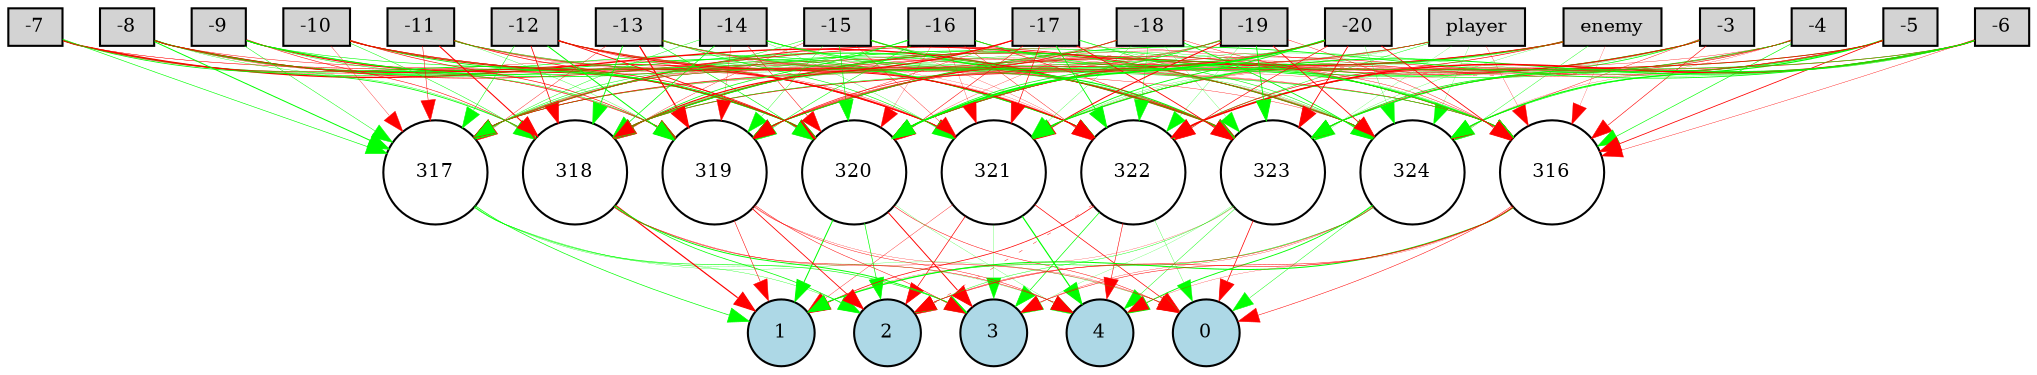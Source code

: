 digraph {
	node [fontsize=9 height=0.2 shape=circle width=0.2]
	player [fillcolor=lightgray shape=box style=filled]
	enemy [fillcolor=lightgray shape=box style=filled]
	-3 [fillcolor=lightgray shape=box style=filled]
	-4 [fillcolor=lightgray shape=box style=filled]
	-5 [fillcolor=lightgray shape=box style=filled]
	-6 [fillcolor=lightgray shape=box style=filled]
	-7 [fillcolor=lightgray shape=box style=filled]
	-8 [fillcolor=lightgray shape=box style=filled]
	-9 [fillcolor=lightgray shape=box style=filled]
	-10 [fillcolor=lightgray shape=box style=filled]
	-11 [fillcolor=lightgray shape=box style=filled]
	-12 [fillcolor=lightgray shape=box style=filled]
	-13 [fillcolor=lightgray shape=box style=filled]
	-14 [fillcolor=lightgray shape=box style=filled]
	-15 [fillcolor=lightgray shape=box style=filled]
	-16 [fillcolor=lightgray shape=box style=filled]
	-17 [fillcolor=lightgray shape=box style=filled]
	-18 [fillcolor=lightgray shape=box style=filled]
	-19 [fillcolor=lightgray shape=box style=filled]
	-20 [fillcolor=lightgray shape=box style=filled]
	0 [fillcolor=lightblue style=filled]
	1 [fillcolor=lightblue style=filled]
	2 [fillcolor=lightblue style=filled]
	3 [fillcolor=lightblue style=filled]
	4 [fillcolor=lightblue style=filled]
	320 [fillcolor=white style=filled]
	321 [fillcolor=white style=filled]
	322 [fillcolor=white style=filled]
	323 [fillcolor=white style=filled]
	324 [fillcolor=white style=filled]
	316 [fillcolor=white style=filled]
	317 [fillcolor=white style=filled]
	318 [fillcolor=white style=filled]
	319 [fillcolor=white style=filled]
	player -> 316 [color=red penwidth=0.13621544589552576 style=solid]
	player -> 317 [color=green penwidth=0.22394297550741948 style=solid]
	player -> 318 [color=red penwidth=0.21442066200266674 style=solid]
	player -> 319 [color=red penwidth=0.18662867298115327 style=solid]
	player -> 320 [color=green penwidth=0.13286232751910362 style=solid]
	player -> 321 [color=green penwidth=0.12030229174879387 style=solid]
	player -> 322 [color=green penwidth=0.22375783851543254 style=solid]
	player -> 323 [color=green penwidth=0.10030710841681292 style=solid]
	player -> 324 [color=green penwidth=0.10332398674288616 style=solid]
	enemy -> 316 [color=red penwidth=0.10581959097101246 style=solid]
	enemy -> 317 [color=red penwidth=0.4160199479871399 style=solid]
	enemy -> 318 [color=red penwidth=0.41998914307375923 style=solid]
	enemy -> 319 [color=green penwidth=0.15381352776328794 style=solid]
	enemy -> 320 [color=green penwidth=0.48723755108557354 style=solid]
	enemy -> 321 [color=green penwidth=0.11919816833460879 style=solid]
	enemy -> 322 [color=red penwidth=0.3236872564936031 style=solid]
	enemy -> 323 [color=green penwidth=0.11972305063448888 style=solid]
	enemy -> 324 [color=green penwidth=0.1919909867131422 style=solid]
	-3 -> 316 [color=red penwidth=0.28274671106658966 style=solid]
	-3 -> 317 [color=red penwidth=0.12346493911294618 style=solid]
	-3 -> 318 [color=green penwidth=0.4166785232115009 style=solid]
	-3 -> 319 [color=red penwidth=0.40225672627502407 style=solid]
	-3 -> 320 [color=red penwidth=0.2763468186051403 style=solid]
	-3 -> 321 [color=red penwidth=0.13464805883342773 style=solid]
	-3 -> 322 [color=green penwidth=0.1221326139449477 style=solid]
	-3 -> 323 [color=green penwidth=0.3669777951434692 style=solid]
	-3 -> 324 [color=red penwidth=0.19927174914851367 style=solid]
	-4 -> 316 [color=green penwidth=0.30563462032272726 style=solid]
	-4 -> 317 [color=red penwidth=0.17002442321495953 style=solid]
	-4 -> 318 [color=green penwidth=0.290505613743007 style=solid]
	-4 -> 319 [color=red penwidth=0.17742692189137105 style=dotted]
	-4 -> 320 [color=red penwidth=0.2014557254521045 style=solid]
	-4 -> 321 [color=red penwidth=0.20756939574250033 style=solid]
	-4 -> 322 [color=green penwidth=0.14095746297424178 style=solid]
	-4 -> 323 [color=red penwidth=0.302023515435085 style=solid]
	-4 -> 324 [color=red penwidth=0.11155303289487065 style=solid]
	-5 -> 316 [color=red penwidth=0.3857796779608603 style=solid]
	-5 -> 317 [color=green penwidth=0.3061152027744132 style=solid]
	-5 -> 318 [color=red penwidth=0.40346639814584373 style=solid]
	-5 -> 319 [color=red penwidth=0.17522685754392653 style=solid]
	-5 -> 320 [color=red penwidth=0.2663826904052746 style=solid]
	-5 -> 321 [color=green penwidth=0.1447547329129707 style=solid]
	-5 -> 322 [color=red penwidth=0.3211836799173623 style=solid]
	-5 -> 323 [color=green penwidth=0.38832858520919955 style=solid]
	-5 -> 324 [color=green penwidth=0.5774644643134342 style=solid]
	-6 -> 316 [color=red penwidth=0.18471630183780163 style=solid]
	-6 -> 317 [color=red penwidth=0.3364695505533887 style=solid]
	-6 -> 318 [color=green penwidth=0.25424923486228557 style=solid]
	-6 -> 319 [color=green penwidth=0.40311950925080553 style=solid]
	-6 -> 320 [color=green penwidth=0.17054874057782066 style=solid]
	-6 -> 321 [color=green penwidth=0.5027599828464302 style=solid]
	-6 -> 322 [color=red penwidth=0.7418253806937182 style=solid]
	-6 -> 323 [color=green penwidth=0.41613953471615583 style=solid]
	-6 -> 324 [color=green penwidth=0.2700002955794393 style=solid]
	-7 -> 316 [color=red penwidth=0.14526115108820928 style=solid]
	-7 -> 317 [color=green penwidth=0.29813243406693796 style=solid]
	-7 -> 318 [color=green penwidth=0.39519589749180484 style=solid]
	-7 -> 319 [color=red penwidth=0.22105435255802502 style=solid]
	-7 -> 320 [color=green penwidth=0.44989290672266324 style=solid]
	-7 -> 321 [color=red penwidth=0.1764136063182222 style=solid]
	-7 -> 322 [color=green penwidth=0.3051246504427302 style=solid]
	-7 -> 323 [color=red penwidth=0.6601447414530677 style=solid]
	-7 -> 324 [color=red penwidth=0.17581517405750174 style=solid]
	-8 -> 316 [color=red penwidth=0.22665692350386876 style=solid]
	-8 -> 317 [color=green penwidth=0.4701054454228357 style=solid]
	-8 -> 318 [color=green penwidth=0.17728369005162878 style=solid]
	-8 -> 319 [color=red penwidth=0.18349971736187906 style=solid]
	-8 -> 320 [color=green penwidth=0.5740311516430213 style=solid]
	-8 -> 321 [color=red penwidth=0.42792748576330053 style=solid]
	-8 -> 322 [color=green penwidth=0.4227366969583095 style=solid]
	-8 -> 323 [color=green penwidth=0.39177417088063393 style=solid]
	-8 -> 324 [color=red penwidth=0.364894820861967 style=solid]
	-9 -> 316 [color=green penwidth=0.27894393310307897 style=solid]
	-9 -> 317 [color=green penwidth=0.2333077870312172 style=solid]
	-9 -> 318 [color=red penwidth=0.26768294961268335 style=solid]
	-9 -> 319 [color=green penwidth=0.24854715735564742 style=solid]
	-9 -> 320 [color=red penwidth=0.4513624247133581 style=solid]
	-9 -> 321 [color=red penwidth=0.22527447728894565 style=solid]
	-9 -> 322 [color=red penwidth=0.10916935585958693 style=solid]
	-9 -> 323 [color=green penwidth=0.3186466804229149 style=solid]
	-9 -> 324 [color=green penwidth=0.39169023398477343 style=solid]
	-10 -> 316 [color=red penwidth=0.14645054249573317 style=solid]
	-10 -> 317 [color=red penwidth=0.15948617191059605 style=solid]
	-10 -> 318 [color=green penwidth=0.2392970360157549 style=solid]
	-10 -> 319 [color=red penwidth=0.3072663329277764 style=solid]
	-10 -> 320 [color=green penwidth=0.4197718259491213 style=solid]
	-10 -> 321 [color=red penwidth=0.5095932383782594 style=solid]
	-10 -> 322 [color=green penwidth=0.2951708218243825 style=solid]
	-10 -> 323 [color=red penwidth=0.2658934464190478 style=solid]
	-10 -> 324 [color=red penwidth=0.1529597321113682 style=solid]
	-11 -> 316 [color=green penwidth=0.1648405670852558 style=solid]
	-11 -> 317 [color=red penwidth=0.23250454127965808 style=solid]
	-11 -> 318 [color=red penwidth=0.5089877970248095 style=solid]
	-11 -> 319 [color=green penwidth=0.15130499799771607 style=solid]
	-11 -> 320 [color=red penwidth=0.34968691230441046 style=solid]
	-11 -> 321 [color=red penwidth=0.11840765994401276 style=solid]
	-11 -> 322 [color=red penwidth=0.3281289942775923 style=solid]
	-11 -> 323 [color=green penwidth=0.13669189264903842 style=solid]
	-11 -> 324 [color=red penwidth=0.13944374185212213 style=solid]
	-12 -> 316 [color=red penwidth=0.3017787840616249 style=solid]
	-12 -> 317 [color=green penwidth=0.2531519252184716 style=solid]
	-12 -> 318 [color=red penwidth=0.372247253763728 style=solid]
	-12 -> 319 [color=green penwidth=0.4714917863686756 style=solid]
	-12 -> 320 [color=red penwidth=0.42545748619967305 style=solid]
	-12 -> 321 [color=red penwidth=0.17228667397821693 style=solid]
	-12 -> 322 [color=red penwidth=0.4822712342555945 style=solid]
	-12 -> 323 [color=red penwidth=0.29862575843257 style=solid]
	-12 -> 324 [color=green penwidth=0.1442982154358048 style=solid]
	-13 -> 316 [color=green penwidth=0.2520840164496795 style=solid]
	-13 -> 317 [color=red penwidth=0.1838657709696633 style=solid]
	-13 -> 318 [color=green penwidth=0.41382166444265134 style=solid]
	-13 -> 319 [color=red penwidth=0.5856937350080212 style=solid]
	-13 -> 320 [color=green penwidth=0.3080757767128254 style=solid]
	-13 -> 321 [color=green penwidth=0.2958665879504039 style=solid]
	-13 -> 322 [color=red penwidth=0.11147187273607194 style=solid]
	-13 -> 323 [color=red penwidth=0.2610739557711155 style=solid]
	-13 -> 324 [color=red penwidth=0.181522092222136 style=solid]
	-14 -> 316 [color=green penwidth=0.32091613884587544 style=solid]
	-14 -> 317 [color=green penwidth=0.20867744985588926 style=solid]
	-14 -> 318 [color=green penwidth=0.3464431497086167 style=solid]
	-14 -> 319 [color=red penwidth=0.13455225762096834 style=solid]
	-14 -> 320 [color=red penwidth=0.2388145834636513 style=solid]
	-14 -> 321 [color=green penwidth=0.13510447721701047 style=solid]
	-14 -> 322 [color=red penwidth=0.10765566671128912 style=solid]
	-14 -> 323 [color=green penwidth=0.293006080277932 style=solid]
	-14 -> 324 [color=green penwidth=0.14810071133666933 style=solid]
	-15 -> 316 [color=green penwidth=0.190094508670382 style=solid]
	-15 -> 317 [color=green penwidth=0.23864418890463768 style=solid]
	-15 -> 318 [color=red penwidth=0.1677110743006824 style=solid]
	-15 -> 319 [color=green penwidth=0.16898921695983593 style=solid]
	-15 -> 320 [color=green penwidth=0.31039010733517736 style=solid]
	-15 -> 321 [color=red penwidth=0.17090928232463704 style=solid]
	-15 -> 322 [color=red penwidth=0.12119764364804443 style=solid]
	-15 -> 323 [color=green penwidth=0.5480598545962545 style=solid]
	-15 -> 324 [color=red penwidth=0.11538138337921534 style=solid]
	-16 -> 316 [color=green penwidth=0.34547191421682943 style=solid]
	-16 -> 317 [color=green penwidth=0.27350473825473354 style=solid]
	-16 -> 318 [color=green penwidth=0.3546570666592168 style=solid]
	-16 -> 319 [color=green penwidth=0.26013044427224663 style=solid]
	-16 -> 320 [color=red penwidth=0.11293694334790966 style=solid]
	-16 -> 321 [color=red penwidth=0.13204110483172865 style=solid]
	-16 -> 322 [color=red penwidth=0.20194232477332735 style=solid]
	-16 -> 323 [color=red penwidth=0.2668621309682136 style=solid]
	-16 -> 324 [color=green penwidth=0.15254759774391619 style=solid]
	-17 -> 316 [color=green penwidth=0.14800607892908924 style=solid]
	-17 -> 317 [color=red penwidth=0.21297225426502936 style=solid]
	-17 -> 318 [color=red penwidth=0.5745297265424003 style=solid]
	-17 -> 319 [color=red penwidth=0.17376920090280412 style=solid]
	-17 -> 320 [color=red penwidth=0.26553562903519645 style=solid]
	-17 -> 321 [color=red penwidth=0.31601484393973744 style=solid]
	-17 -> 322 [color=green penwidth=0.42498196246225073 style=solid]
	-17 -> 323 [color=red penwidth=0.41693774618266133 style=solid]
	-17 -> 324 [color=green penwidth=0.27839829455477727 style=solid]
	-18 -> 316 [color=red penwidth=0.19833073481796792 style=solid]
	-18 -> 317 [color=red penwidth=0.11664632345138232 style=solid]
	-18 -> 318 [color=green penwidth=0.20001312572160268 style=solid]
	-18 -> 319 [color=red penwidth=0.31740760465962436 style=solid]
	-18 -> 320 [color=red penwidth=0.1331378498047622 style=solid]
	-18 -> 321 [color=green penwidth=0.13837894329999728 style=solid]
	-18 -> 322 [color=green penwidth=0.18942962728128082 style=solid]
	-18 -> 323 [color=green penwidth=0.11380244287934983 style=solid]
	-18 -> 324 [color=green penwidth=0.39544602607397006 style=solid]
	-19 -> 316 [color=red penwidth=0.19923040897433894 style=solid]
	-19 -> 317 [color=red penwidth=0.1274185040920141 style=solid]
	-19 -> 318 [color=green penwidth=0.1626923153308403 style=solid]
	-19 -> 319 [color=red penwidth=0.19413033816788727 style=solid]
	-19 -> 320 [color=green penwidth=0.35940106484989454 style=solid]
	-19 -> 321 [color=red penwidth=0.49143775855016636 style=solid]
	-19 -> 322 [color=green penwidth=0.1292462758792838 style=solid]
	-19 -> 323 [color=green penwidth=0.42593889804764906 style=solid]
	-19 -> 324 [color=red penwidth=0.3921883035028646 style=solid]
	-20 -> 316 [color=red penwidth=0.3947237736860597 style=solid]
	-20 -> 317 [color=green penwidth=0.19300290580820362 style=solid]
	-20 -> 318 [color=red penwidth=0.13599579834639475 style=solid]
	-20 -> 319 [color=red penwidth=0.19217163273250992 style=solid]
	-20 -> 320 [color=green penwidth=0.8779011181800433 style=solid]
	-20 -> 321 [color=green penwidth=0.42509755668909066 style=solid]
	-20 -> 322 [color=red penwidth=0.3125919227611208 style=solid]
	-20 -> 323 [color=red penwidth=0.40817253015240185 style=solid]
	-20 -> 324 [color=green penwidth=0.13871170143939351 style=solid]
	316 -> 0 [color=red penwidth=0.2484791461036808 style=solid]
	316 -> 1 [color=green penwidth=0.4964365639398455 style=solid]
	316 -> 2 [color=red penwidth=0.2547639787756878 style=solid]
	316 -> 3 [color=red penwidth=0.24521939655636774 style=solid]
	316 -> 4 [color=red penwidth=0.1187071698352333 style=solid]
	317 -> 0 [color=green penwidth=0.1223820939207611 style=solid]
	317 -> 1 [color=green penwidth=0.3300642712860403 style=solid]
	317 -> 2 [color=green penwidth=0.16237034227296887 style=solid]
	317 -> 3 [color=green penwidth=0.29189985155877707 style=solid]
	317 -> 4 [color=green penwidth=0.1150128891488396 style=solid]
	318 -> 0 [color=red penwidth=0.1629099995931726 style=solid]
	318 -> 1 [color=red penwidth=0.5630220415385657 style=solid]
	318 -> 2 [color=green penwidth=0.352055206642222 style=solid]
	318 -> 3 [color=green penwidth=0.4538739442115418 style=solid]
	318 -> 4 [color=red penwidth=0.24086834755438688 style=solid]
	319 -> 0 [color=red penwidth=0.13092902310656668 style=solid]
	319 -> 1 [color=red penwidth=0.2603917745602825 style=solid]
	319 -> 2 [color=red penwidth=0.3985315381433149 style=solid]
	319 -> 3 [color=red penwidth=0.23248937469830266 style=solid]
	319 -> 4 [color=red penwidth=0.2119653843023404 style=solid]
	320 -> 0 [color=red penwidth=0.23821232758840577 style=solid]
	320 -> 1 [color=green penwidth=0.48283496378346713 style=solid]
	320 -> 2 [color=green penwidth=0.32545037334768245 style=solid]
	320 -> 3 [color=red penwidth=0.45663564874724505 style=solid]
	320 -> 4 [color=green penwidth=0.11808075540708599 style=solid]
	321 -> 0 [color=red penwidth=0.3343548282258351 style=solid]
	321 -> 1 [color=red penwidth=0.1724777139152739 style=solid]
	321 -> 2 [color=red penwidth=0.32608640571264896 style=solid]
	321 -> 3 [color=green penwidth=0.12456041433054854 style=solid]
	321 -> 4 [color=green penwidth=0.5611102142650382 style=solid]
	322 -> 0 [color=green penwidth=0.1429733717253801 style=solid]
	322 -> 1 [color=red penwidth=0.3486169632937103 style=solid]
	322 -> 2 [color=red penwidth=0.19714425747165165 style=dotted]
	322 -> 3 [color=green penwidth=0.33192937532786104 style=solid]
	322 -> 4 [color=red penwidth=0.27069752080737064 style=solid]
	323 -> 0 [color=red penwidth=0.35649377002154226 style=solid]
	323 -> 1 [color=red penwidth=0.11034050273339563 style=solid]
	323 -> 2 [color=green penwidth=0.2049666217190685 style=solid]
	323 -> 3 [color=green penwidth=0.10444959020656784 style=solid]
	323 -> 4 [color=green penwidth=0.21517802456046936 style=solid]
	324 -> 0 [color=green penwidth=0.22114590401192527 style=solid]
	324 -> 1 [color=green penwidth=0.27249670456974107 style=solid]
	324 -> 2 [color=red penwidth=0.20067917077889946 style=solid]
	324 -> 3 [color=red penwidth=0.13736354183197175 style=solid]
	324 -> 4 [color=green penwidth=0.4281239524033066 style=solid]
}
